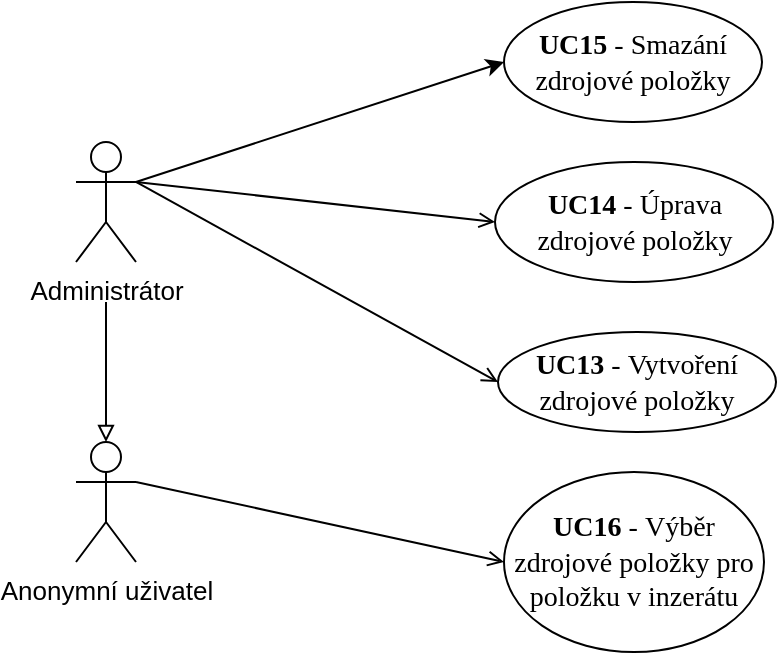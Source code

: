 <mxfile version="20.7.4" type="device"><diagram id="JkZsmNrZyV-92f99cQ_1" name="Page-1"><mxGraphModel dx="1434" dy="844" grid="1" gridSize="10" guides="1" tooltips="1" connect="1" arrows="1" fold="1" page="1" pageScale="1" pageWidth="827" pageHeight="1169" math="0" shadow="0"><root><mxCell id="0"/><mxCell id="1" parent="0"/><mxCell id="qtBJiTT3AmvQE1Krtbr1-2" value="Anonymní uživatel" style="shape=umlActor;verticalLabelPosition=bottom;verticalAlign=top;html=1;outlineConnect=0;fontSize=13;" parent="1" vertex="1"><mxGeometry x="110" y="260" width="30" height="60" as="geometry"/></mxCell><mxCell id="7XVvorD3NYkGVHV2Zw1H-11" style="edgeStyle=none;rounded=0;orthogonalLoop=1;jettySize=auto;html=1;exitX=1;exitY=0.333;exitDx=0;exitDy=0;exitPerimeter=0;entryX=0;entryY=0.5;entryDx=0;entryDy=0;endArrow=open;endFill=0;" parent="1" source="qtBJiTT3AmvQE1Krtbr1-2" target="7XVvorD3NYkGVHV2Zw1H-10" edge="1"><mxGeometry relative="1" as="geometry"/></mxCell><mxCell id="7XVvorD3NYkGVHV2Zw1H-17" style="edgeStyle=none;rounded=0;orthogonalLoop=1;jettySize=auto;html=1;exitX=1;exitY=0.333;exitDx=0;exitDy=0;exitPerimeter=0;entryX=0;entryY=0.5;entryDx=0;entryDy=0;endArrow=open;endFill=0;" parent="1" source="qtBJiTT3AmvQE1Krtbr1-6" target="7XVvorD3NYkGVHV2Zw1H-12" edge="1"><mxGeometry relative="1" as="geometry"/></mxCell><mxCell id="7XVvorD3NYkGVHV2Zw1H-18" style="edgeStyle=none;rounded=0;orthogonalLoop=1;jettySize=auto;html=1;exitX=1;exitY=0.333;exitDx=0;exitDy=0;exitPerimeter=0;entryX=0;entryY=0.5;entryDx=0;entryDy=0;endArrow=open;endFill=0;" parent="1" source="qtBJiTT3AmvQE1Krtbr1-6" target="7XVvorD3NYkGVHV2Zw1H-14" edge="1"><mxGeometry relative="1" as="geometry"/></mxCell><mxCell id="pwMEj_A59L6zENElOb9E-3" style="rounded=0;orthogonalLoop=1;jettySize=auto;html=1;exitX=1;exitY=0.333;exitDx=0;exitDy=0;exitPerimeter=0;entryX=0;entryY=0.5;entryDx=0;entryDy=0;" parent="1" source="qtBJiTT3AmvQE1Krtbr1-6" target="pwMEj_A59L6zENElOb9E-2" edge="1"><mxGeometry relative="1" as="geometry"/></mxCell><mxCell id="qtBJiTT3AmvQE1Krtbr1-6" value="Administrátor" style="shape=umlActor;verticalLabelPosition=bottom;verticalAlign=top;html=1;outlineConnect=0;fontSize=13;" parent="1" vertex="1"><mxGeometry x="110" y="110" width="30" height="60" as="geometry"/></mxCell><mxCell id="qtBJiTT3AmvQE1Krtbr1-28" style="edgeStyle=none;rounded=0;orthogonalLoop=1;jettySize=auto;html=1;endArrow=block;endFill=0;entryX=0.5;entryY=0;entryDx=0;entryDy=0;entryPerimeter=0;" parent="1" target="qtBJiTT3AmvQE1Krtbr1-2" edge="1"><mxGeometry relative="1" as="geometry"><mxPoint x="125" y="190" as="targetPoint"/><mxPoint x="125" y="190" as="sourcePoint"/></mxGeometry></mxCell><mxCell id="7XVvorD3NYkGVHV2Zw1H-10" value="&lt;span dir=&quot;ltr&quot; role=&quot;presentation&quot; style=&quot;left: 182.806px; top: 505.496px; font-size: 14px; font-family: serif; transform: scaleX(1.244);&quot;&gt;&lt;b style=&quot;font-size: 14px;&quot;&gt;UC16&amp;nbsp;&lt;/b&gt;-&amp;nbsp;&lt;/span&gt;&lt;span dir=&quot;ltr&quot; role=&quot;presentation&quot; style=&quot;left: 182.806px; top: 722.004px; font-size: 14px; font-family: serif; transform: scaleX(1.24);&quot;&gt;Výběr zdrojové položky pro položku v inzerátu&lt;/span&gt;" style="ellipse;whiteSpace=wrap;html=1;fontSize=14;" parent="1" vertex="1"><mxGeometry x="324" y="275" width="130" height="90" as="geometry"/></mxCell><mxCell id="7XVvorD3NYkGVHV2Zw1H-12" value="&lt;span dir=&quot;ltr&quot; role=&quot;presentation&quot; style=&quot;left: 182.806px; top: 505.496px; font-size: 14px; font-family: serif; transform: scaleX(1.244);&quot;&gt;&lt;b style=&quot;font-size: 14px;&quot;&gt;UC13&amp;nbsp;&lt;/b&gt;-&amp;nbsp;&lt;/span&gt;&lt;span dir=&quot;ltr&quot; role=&quot;presentation&quot; style=&quot;left: 182.806px; top: 798.806px; font-size: 14px; font-family: serif; transform: scaleX(1.246);&quot;&gt;Vytvoření zdrojové položky&lt;/span&gt;" style="ellipse;whiteSpace=wrap;html=1;fontSize=14;" parent="1" vertex="1"><mxGeometry x="321" y="205" width="139" height="50" as="geometry"/></mxCell><mxCell id="7XVvorD3NYkGVHV2Zw1H-14" value="&lt;span dir=&quot;ltr&quot; role=&quot;presentation&quot; style=&quot;left: 182.806px; top: 505.496px; font-size: 14px; font-family: serif; transform: scaleX(1.244);&quot;&gt;&lt;b style=&quot;font-size: 14px;&quot;&gt;UC14&amp;nbsp;&lt;/b&gt;-&amp;nbsp;&lt;/span&gt;&lt;span dir=&quot;ltr&quot; role=&quot;presentation&quot; style=&quot;left: 182.806px; top: 798.806px; font-size: 14px; font-family: serif; transform: scaleX(1.246);&quot;&gt;Úprava zdrojové položky&lt;/span&gt;" style="ellipse;whiteSpace=wrap;html=1;fontSize=14;" parent="1" vertex="1"><mxGeometry x="319.5" y="120" width="139" height="60" as="geometry"/></mxCell><mxCell id="pwMEj_A59L6zENElOb9E-2" value="&lt;span dir=&quot;ltr&quot; role=&quot;presentation&quot; style=&quot;left: 182.806px; top: 505.496px; font-size: 14px; font-family: serif; transform: scaleX(1.244);&quot;&gt;&lt;b style=&quot;font-size: 14px;&quot;&gt;UC15&amp;nbsp;&lt;/b&gt;-&amp;nbsp;&lt;/span&gt;&lt;span dir=&quot;ltr&quot; role=&quot;presentation&quot; style=&quot;left: 182.806px; top: 798.806px; font-size: 14px; font-family: serif; transform: scaleX(1.246);&quot;&gt;Smazání zdrojové položky&lt;/span&gt;" style="ellipse;whiteSpace=wrap;html=1;fontSize=14;" parent="1" vertex="1"><mxGeometry x="324" y="40" width="129" height="60" as="geometry"/></mxCell></root></mxGraphModel></diagram></mxfile>